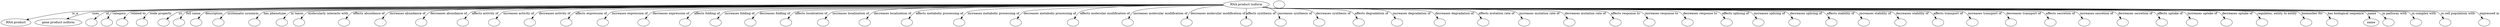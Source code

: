digraph {
	graph [bb="0,0,9456.1,122"];
	node [label="\N"];
	"RNA product isoform"	 [height=0.5,
		label="RNA product isoform",
		pos="4760.5,104",
		width=2.4234];
	"RNA product"	 [height=0.5,
		pos="57.52,18",
		width=1.5978];
	"RNA product isoform" -> "RNA product"	 [label=is_a,
		lp="301.8,61",
		pos="e,100.33,30.254 4673.1,103.75 4067.8,101.95 516,90.45 289.97,68 227.4,61.786 156.99,45.265 110.23,32.902"];
	"gene product isoform"	 [height=0.5,
		pos="218.52,18",
		width=2.3819];
	"RNA product isoform" -> "gene product isoform"	 [label=uses,
		lp="384.57,61",
		pos="e,256.92,34.116 4673.3,103.65 4065.3,101.18 482.5,85.9 372.41,68 335.88,62.061 296.19,48.993 266.27,37.706"];
	id	 [color=black,
		height=0.5,
		label="",
		pos="349.52,18",
		width=0.75];
	"RNA product isoform" -> id	 [color=black,
		label=id,
		lp="436.96,61",
		pos="e,366.53,32.368 4672.9,103.92 4068.3,103.31 536.31,98.43 430.63,68 410.3,62.146 390.04,49.661 374.85,38.632",
		style=solid];
	category	 [color=black,
		height=0.5,
		label="",
		pos="421.52,18",
		width=0.75];
	"RNA product isoform" -> category	 [color=black,
		label=category,
		lp="487.62,61",
		pos="e,430.67,35.326 4672.8,103.77 4065.9,102.1 512.68,91.319 463.33,68 452.36,62.819 443.25,53.211 436.36,43.791",
		style=solid];
	"related to"	 [color=black,
		height=0.5,
		label="",
		pos="493.52,18",
		width=0.75];
	"RNA product isoform" -> "related to"	 [color=black,
		label="related to",
		lp="558.76,61",
		pos="e,501.62,35.287 4673.3,103.78 4073.2,102.19 580.12,91.9 532.05,68 521.64,62.824 513.24,53.351 506.97,44.031",
		style=solid];
	"node property"	 [color=black,
		height=0.5,
		label="",
		pos="566.52,18",
		width=0.75];
	"RNA product isoform" -> "node property"	 [color=black,
		label="node property",
		lp="644.59,61",
		pos="e,574.73,35.291 4672.9,103.76 4077.8,102.08 652.61,91.366 605.38,68 594.92,62.828 586.46,53.356 580.13,44.035",
		style=solid];
	iri	 [color=black,
		height=0.5,
		label="",
		pos="638.52,18",
		width=0.75];
	"RNA product isoform" -> iri	 [color=black,
		label=iri,
		lp="723.74,61",
		pos="e,654.92,32.359 4673.2,103.89 4093,103.05 815.23,97.062 717.08,68 697.25,62.13 677.63,49.645 662.95,38.62",
		style=solid];
	"full name"	 [color=black,
		height=0.5,
		label="",
		pos="710.52,18",
		width=0.75];
	"RNA product isoform" -> "full name"	 [color=black,
		label="full name",
		lp="777.15,61",
		pos="e,719.01,35.3 4673.2,103.73 4091.1,101.85 795.89,90.274 750.26,68 739.58,62.786 730.88,53.173 724.37,43.759",
		style=solid];
	description	 [color=black,
		height=0.5,
		label="",
		pos="782.52,18",
		width=0.75];
	"RNA product isoform" -> description	 [color=black,
		label=description,
		lp="856.62,61",
		pos="e,791.98,35.333 4673,103.69 4096.7,101.61 870.43,89.022 825.31,68 814.21,62.828 804.9,53.221 797.84,43.8",
		style=solid];
	"systematic synonym"	 [color=black,
		height=0.5,
		label="",
		pos="864.52,18",
		width=0.75];
	"RNA product isoform" -> "systematic synonym"	 [color=black,
		label="systematic synonym",
		lp="968.49,61",
		pos="e,874.68,34.869 4673,103.66 4104.4,101.36 955.04,87.739 910.58,68 898.74,62.74 888.58,52.79 880.84,43.143",
		style=solid];
	"has phenotype"	 [color=black,
		height=0.5,
		label="",
		pos="1001.5,18",
		width=0.75];
	"RNA product isoform" -> "has phenotype"	 [color=black,
		label="has phenotype",
		lp="1087.8,61",
		pos="e,1011.5,34.862 4673,103.63 4116.3,101.2 1089.8,87.138 1047,68 1035.3,62.731 1025.2,52.781 1017.6,43.135",
		style=solid];
	"in taxon"	 [color=black,
		height=0.5,
		label="",
		pos="1102.5,18",
		width=0.75];
	"RNA product isoform" -> "in taxon"	 [color=black,
		label="in taxon",
		lp="1174.3,61",
		pos="e,1113.4,34.887 4673.3,103.59 4126.5,100.94 1192.8,85.923 1151,68 1138.7,62.71 1127.9,52.615 1119.7,42.874",
		style=solid];
	"molecularly interacts with"	 [color=black,
		height=0.5,
		label="",
		pos="1174.5,18",
		width=0.75];
	"RNA product isoform" -> "molecularly interacts with"	 [color=black,
		label="molecularly interacts with",
		lp="1291.6,61",
		pos="e,1184.3,35.339 4673.2,103.6 4132,101.04 1258.8,86.602 1218.3,68 1207,62.782 1197.4,53.033 1190.1,43.519",
		style=solid];
	"affects abundance of"	 [color=black,
		height=0.5,
		label="",
		pos="1341.5,18",
		width=0.75];
	"RNA product isoform" -> "affects abundance of"	 [color=black,
		label="affects abundance of",
		lp="1446.3,61",
		pos="e,1351.8,34.866 4673.1,103.54 4147.4,100.69 1426.6,85.122 1387.9,68 1376,62.736 1365.8,52.786 1358,43.14",
		style=solid];
	"increases abundance of"	 [color=black,
		height=0.5,
		label="",
		pos="1480.5,18",
		width=0.75];
	"RNA product isoform" -> "increases abundance of"	 [color=black,
		label="increases abundance of",
		lp="1592.4,61",
		pos="e,1490.7,34.862 4673,103.5 4159.9,100.48 1563.7,84.435 1526.7,68 1514.8,62.73 1504.7,52.78 1496.9,43.134",
		style=solid];
	"decreases abundance of"	 [color=black,
		height=0.5,
		label="",
		pos="1633.5,18",
		width=0.75];
	"RNA product isoform" -> "decreases abundance of"	 [color=black,
		label="decreases abundance of",
		lp="1745.6,61",
		pos="e,1643.6,34.856 4673,103.93 4178.1,103.43 1749.5,99.35 1679.4,68 1667.6,62.723 1657.4,52.772 1649.7,43.127",
		style=solid];
	"affects activity of"	 [color=black,
		height=0.5,
		label="",
		pos="1788.5,18",
		width=0.75];
	"RNA product isoform" -> "affects activity of"	 [color=black,
		label="affects activity of",
		lp="1884.4,61",
		pos="e,1798.8,34.857 4673.1,103.87 4193.7,103.04 1901.3,97.543 1834.8,68 1822.9,62.725 1812.7,52.773 1804.9,43.129",
		style=solid];
	"increases activity of"	 [color=black,
		height=0.5,
		label="",
		pos="1909.5,18",
		width=0.75];
	"RNA product isoform" -> "increases activity of"	 [color=black,
		label="increases activity of",
		lp="2012.5,61",
		pos="e,1919.7,34.853 4673,103.82 4205.1,102.77 2019.1,96.348 1955.6,68 1943.7,62.719 1933.6,52.766 1925.8,43.123",
		style=solid];
	"decreases activity of"	 [color=black,
		height=0.5,
		label="",
		pos="2044.5,18",
		width=0.75];
	"RNA product isoform" -> "decreases activity of"	 [color=black,
		label="decreases activity of",
		lp="2147.7,61",
		pos="e,2054.6,34.847 4673.1,103.77 4219.3,102.46 2150.5,95.031 2090.2,68 2078.5,62.711 2068.4,52.758 2060.7,43.115",
		style=solid];
	"affects expression of"	 [color=black,
		height=0.5,
		label="",
		pos="2181.5,18",
		width=0.75];
	"RNA product isoform" -> "affects expression of"	 [color=black,
		label="affects expression of",
		lp="2286.3,61",
		pos="e,2191.8,34.85 4672.9,103.7 4233.2,102.05 2284.9,93.357 2227.9,68 2216,62.715 2205.8,52.762 2198,43.119",
		style=solid];
	"increases expression of"	 [color=black,
		height=0.5,
		label="",
		pos="2320.5,18",
		width=0.75];
	"RNA product isoform" -> "increases expression of"	 [color=black,
		label="increases expression of",
		lp="2432.4,61",
		pos="e,2330.7,34.844 4673.2,103.63 4248.9,101.69 2420.3,91.976 2366.7,68 2354.8,62.707 2344.7,52.753 2336.9,43.111",
		style=solid];
	"decreases expression of"	 [color=black,
		height=0.5,
		label="",
		pos="2473.5,18",
		width=0.75];
	"RNA product isoform" -> "decreases expression of"	 [color=black,
		label="decreases expression of",
		lp="2585.6,61",
		pos="e,2483.6,34.836 4673.1,103.54 4265.5,101.26 2569.3,90.455 2519.4,68 2507.6,62.697 2497.4,52.742 2489.7,43.102",
		style=solid];
	"affects folding of"	 [color=black,
		height=0.5,
		label="",
		pos="2628.5,18",
		width=0.75];
	"RNA product isoform" -> "affects folding of"	 [color=black,
		label="affects folding of",
		lp="2722.6,61",
		pos="e,2638.6,34.831 4673,103.43 4283.1,100.77 2720.6,88.819 2674.4,68 2662.6,62.69 2652.5,52.734 2644.8,43.095",
		style=solid];
	"increases folding of"	 [color=black,
		height=0.5,
		label="",
		pos="2747.5,18",
		width=0.75];
	"RNA product isoform" -> "increases folding of"	 [color=black,
		label="increases folding of",
		lp="2848.7,61",
		pos="e,2757.5,34.824 4673,103.34 4297.2,100.38 2836.5,87.627 2793.1,68 2781.4,62.682 2771.3,52.724 2763.6,43.086",
		style=solid];
	"decreases folding of"	 [color=black,
		height=0.5,
		label="",
		pos="2880.5,18",
		width=0.75];
	"RNA product isoform" -> "decreases folding of"	 [color=black,
		label="decreases folding of",
		lp="2982.9,61",
		pos="e,2890.5,34.815 4673.2,103.22 4313.9,99.916 2966,86.304 2925.8,68 2914.1,62.67 2904.1,52.711 2896.5,43.075",
		style=solid];
	"affects localization of"	 [color=black,
		height=0.5,
		label="",
		pos="3016.5,18",
		width=0.75];
	"RNA product isoform" -> "affects localization of"	 [color=black,
		label="affects localization of",
		lp="3122,61",
		pos="e,3026.4,34.806 4673.1,103.09 4330.8,99.389 3098.4,84.93 3061.5,68 3049.8,62.658 3039.9,52.697 3032.4,43.063",
		style=solid];
	"increases localization of"	 [color=black,
		height=0.5,
		label="",
		pos="3160.5,18",
		width=0.75];
	"RNA product isoform" -> "increases localization of"	 [color=black,
		label="increases localization of",
		lp="3273.2,61",
		pos="e,3170.3,34.795 4673.2,102.91 4350,98.777 3238.8,83.458 3205.3,68 3193.6,62.644 3183.8,52.68 3176.3,43.049",
		style=solid];
	"decreases localization of"	 [color=black,
		height=0.5,
		label="",
		pos="3318.5,18",
		width=0.75];
	"RNA product isoform" -> "decreases localization of"	 [color=black,
		label="decreases localization of",
		lp="3432.3,61",
		pos="e,3328.5,35.274 4673.2,103.66 4376.5,102.26 3422.4,95.627 3362.9,68 3351.5,62.7 3341.8,52.939 3334.4,43.438",
		style=solid];
	"affects metabolic processing of"	 [color=black,
		height=0.5,
		label="",
		pos="3479.5,18",
		width=0.75];
	"RNA product isoform" -> "affects metabolic processing of"	 [color=black,
		label="affects metabolic processing of",
		lp="3609.7,61",
		pos="e,3489,35.244 4673.3,103.4 4399.7,101.26 3574,92.77 3522.2,68 3511.2,62.716 3501.9,53.092 3494.8,43.687",
		style=solid];
	"increases metabolic processing of"	 [color=black,
		height=0.5,
		label="",
		pos="3676.5,18",
		width=0.75];
	"RNA product isoform" -> "increases metabolic processing of"	 [color=black,
		label="increases metabolic processing of",
		lp="3812.8,61",
		pos="e,3685.6,35.208 4673.2,102.93 4430,99.679 3760.5,88.882 3718,68 3707.1,62.672 3698.1,53.04 3691.3,43.642",
		style=solid];
	"decreases metabolic processing of"	 [color=black,
		height=0.5,
		label="",
		pos="3888.5,18",
		width=0.75];
	"RNA product isoform" -> "decreases metabolic processing of"	 [color=black,
		label="decreases metabolic processing of",
		lp="4024,61",
		pos="e,3896.9,35.148 4673.6,102.19 4466.7,97.638 3960.4,84.825 3927.7,68 3917.3,62.652 3908.8,53.149 3902.4,43.854",
		style=solid];
	"affects molecular modification of"	 [color=black,
		height=0.5,
		label="",
		pos="4102.5,18",
		width=0.75];
	"RNA product isoform" -> "affects molecular modification of"	 [color=black,
		label="affects molecular modification of",
		lp="4230.5,61",
		pos="e,4109.5,35.524 4673.1,103.21 4512.3,101.13 4182,93.754 4136.6,68 4127.1,62.643 4119.7,53.445 4114.3,44.387",
		style=solid];
	"increases molecular modification of"	 [color=black,
		height=0.5,
		label="",
		pos="4311.5,18",
		width=0.75];
	"RNA product isoform" -> "increases molecular modification of"	 [color=black,
		label="increases molecular modification of",
		lp="4439.6,61",
		pos="e,4316.6,35.822 4674.2,100.93 4559.1,96.189 4366.7,85.72 4339.3,68 4331,62.611 4324.9,53.816 4320.6,45.094",
		style=solid];
	"decreases molecular modification of"	 [color=black,
		height=0.5,
		label="",
		pos="4534.5,18",
		width=0.75];
	"RNA product isoform" -> "decreases molecular modification of"	 [color=black,
		label="decreases molecular modification of",
		lp="4655.8,61",
		pos="e,4537.1,36.346 4678.2,97.877 4629.2,92.69 4573,83.535 4554,68 4547.2,62.462 4542.8,54.266 4539.9,46.103",
		style=solid];
	"affects synthesis of"	 [color=black,
		height=0.5,
		label="",
		pos="4760.5,18",
		width=0.75];
	"RNA product isoform" -> "affects synthesis of"	 [color=black,
		label="affects synthesis of",
		lp="4814,61",
		pos="e,4760.5,36.212 4760.5,85.762 4760.5,74.36 4760.5,59.434 4760.5,46.494",
		style=solid];
	"increases synthesis of"	 [color=black,
		height=0.5,
		label="",
		pos="4890.5,18",
		width=0.75];
	"RNA product isoform" -> "increases synthesis of"	 [color=black,
		label="increases synthesis of",
		lp="4939.2,61",
		pos="e,4886.5,35.894 4825.5,91.941 4841,86.626 4856.5,78.983 4868.5,68 4875.1,62.005 4879.8,53.687 4883.1,45.554",
		style=solid];
	"decreases synthesis of"	 [color=black,
		height=0.5,
		label="",
		pos="5034.5,18",
		width=0.75];
	"RNA product isoform" -> "decreases synthesis of"	 [color=black,
		label="decreases synthesis of",
		lp="5079.3,61",
		pos="e,5028.2,35.727 4823.7,91.568 4834.6,89.585 4845.9,87.647 4856.5,86 4889,80.965 4975.8,85.727 5003.5,68 5012.2,62.447 5018.9,53.5 \
5023.7,44.698",
		style=solid];
	"affects degradation of"	 [color=black,
		height=0.5,
		label="",
		pos="5181.5,18",
		width=0.75];
	"RNA product isoform" -> "affects degradation of"	 [color=black,
		label="affects degradation of",
		lp="5222.4,61",
		pos="e,5173.9,35.529 4822.3,91.256 4833.7,89.247 4845.4,87.382 4856.5,86 4920.4,78.056 5089.2,99.103 5145.5,68 5155.2,62.649 5163,53.452 \
5168.7,44.393",
		style=solid];
	"increases degradation of"	 [color=black,
		height=0.5,
		label="",
		pos="5326.5,18",
		width=0.75];
	"RNA product isoform" -> "increases degradation of"	 [color=black,
		label="increases degradation of",
		lp="5373.5,61",
		pos="e,5318.2,35.152 4821.8,91.158 4833.3,89.134 4845.2,87.287 4856.5,86 4904.1,80.569 5244.9,89.923 5287.5,68 5297.9,62.658 5306.4,53.156 \
5312.7,43.86",
		style=solid];
	"decreases degradation of"	 [color=black,
		height=0.5,
		label="",
		pos="5485.5,18",
		width=0.75];
	"RNA product isoform" -> "decreases degradation of"	 [color=black,
		label="decreases degradation of",
		lp="5532.7,61",
		pos="e,5476.9,35.21 4821.5,91.1 4833.1,89.067 4845.1,87.233 4856.5,86 4921.6,78.946 5386.9,97.261 5445.5,68 5456.2,62.675 5464.9,53.043 \
5471.5,43.645",
		style=solid];
	"affects mutation rate of"	 [color=black,
		height=0.5,
		label="",
		pos="5646.5,18",
		width=0.75];
	"RNA product isoform" -> "affects mutation rate of"	 [color=black,
		label="affects mutation rate of",
		lp="5688.5,61",
		pos="e,5637.6,35.249 4821.5,91.04 4833.1,89.013 4845.1,87.196 4856.5,86 4897.9,81.651 5568.1,86.255 5605.5,68 5616.3,62.723 5625.3,53.099 \
5632,43.694",
		style=solid];
	"increases mutation rate of"	 [color=black,
		height=0.5,
		label="",
		pos="5799.5,18",
		width=0.75];
	"RNA product isoform" -> "increases mutation rate of"	 [color=black,
		label="increases mutation rate of",
		lp="5848.6,61",
		pos="e,5790.3,35.277 4821.2,91.047 4832.9,89.006 4845,87.182 4856.5,86 4906.3,80.869 5712.4,89.599 5757.5,68 5768.5,62.758 5777.6,53.14 \
5784.6,43.729",
		style=solid];
	"decreases mutation rate of"	 [color=black,
		height=0.5,
		label="",
		pos="5966.5,18",
		width=0.75];
	"RNA product isoform" -> "decreases mutation rate of"	 [color=black,
		label="decreases mutation rate of",
		lp="6016.8,61",
		pos="e,5957.3,35.291 4821.2,91.018 4832.9,88.979 4845,87.164 4856.5,86 4915.6,80.011 5870.9,93.517 5924.5,68 5935.5,62.775 5944.6,53.16 \
5951.6,43.747",
		style=solid];
	"affects response to"	 [color=black,
		height=0.5,
		label="",
		pos="6136.5,18",
		width=0.75];
	"RNA product isoform" -> "affects response to"	 [color=black,
		label="affects response to",
		lp="6165.5,61",
		pos="e,6127.3,35.301 4821.2,90.997 4832.9,88.96 4845,87.151 4856.5,86 4925,79.137 6032.4,97.506 6094.5,68 6105.5,62.788 6114.6,53.174 \
6121.6,43.76",
		style=solid];
	"increases response to"	 [color=black,
		height=0.5,
		label="",
		pos="6263.5,18",
		width=0.75];
	"RNA product isoform" -> "increases response to"	 [color=black,
		label="increases response to",
		lp="6299.6,61",
		pos="e,6254.3,35.307 4821.2,90.984 4832.9,88.948 4845,87.143 4856.5,86 4894.3,82.242 6187.3,84.243 6221.5,68 6232.5,62.795 6241.6,53.183 \
6248.6,43.767",
		style=solid];
	"decreases response to"	 [color=black,
		height=0.5,
		label="",
		pos="6404.5,18",
		width=0.75];
	"RNA product isoform" -> "decreases response to"	 [color=black,
		label="decreases response to",
		lp="6441.8,61",
		pos="e,6395.3,35.313 4821,91.018 4832.7,88.965 4845,87.144 4856.5,86 4898.2,81.88 6324.7,85.897 6362.5,68 6373.5,62.802 6382.7,53.191 \
6389.6,43.774",
		style=solid];
	"affects splicing of"	 [color=black,
		height=0.5,
		label="",
		pos="6548.5,18",
		width=0.75];
	"RNA product isoform" -> "affects splicing of"	 [color=black,
		label="affects splicing of",
		lp="6575.5,61",
		pos="e,6539.3,35.317 4821,91.008 4832.7,88.956 4845,87.138 4856.5,86 4902.1,81.509 6465.1,87.587 6506.5,68 6517.5,62.807 6526.7,53.198 \
6533.6,43.78",
		style=solid];
	"increases splicing of"	 [color=black,
		height=0.5,
		label="",
		pos="6671.5,18",
		width=0.75];
	"RNA product isoform" -> "increases splicing of"	 [color=black,
		label="increases splicing of",
		lp="6705.7,61",
		pos="e,6662.3,35.32 4821,91.001 4832.7,88.949 4845,87.134 4856.5,86 4905.5,81.193 6585,89.03 6629.5,68 6640.5,62.812 6649.7,53.202 6656.6,\
43.784",
		style=solid];
	"decreases splicing of"	 [color=black,
		height=0.5,
		label="",
		pos="6808.5,18",
		width=0.75];
	"RNA product isoform" -> "decreases splicing of"	 [color=black,
		label="decreases splicing of",
		lp="6843.8,61",
		pos="e,6799.3,35.324 4821,90.994 4832.7,88.943 4845,87.129 4856.5,86 4909.3,80.841 6718.5,90.637 6766.5,68 6777.5,62.816 6786.7,53.207 \
6793.6,43.788",
		style=solid];
	"affects stability of"	 [color=black,
		height=0.5,
		label="",
		pos="6948.5,18",
		width=0.75];
	"RNA product isoform" -> "affects stability of"	 [color=black,
		label="affects stability of",
		lp="6975.9,61",
		pos="e,6939.3,35.327 4821,90.988 4832.7,88.938 4845,87.126 4856.5,86 4913.2,80.481 6855,92.279 6906.5,68 6917.5,62.819 6926.7,53.211 \
6933.6,43.792",
		style=solid];
	"increases stability of"	 [color=black,
		height=0.5,
		label="",
		pos="7072.5,18",
		width=0.75];
	"RNA product isoform" -> "increases stability of"	 [color=black,
		label="increases stability of",
		lp="7107.1,61",
		pos="e,7063.3,35.329 4821,90.984 4832.7,88.933 4845,87.123 4856.5,86 4916.6,80.162 6975.9,93.734 7030.5,68 7041.5,62.822 7050.7,53.214 \
7057.6,43.795",
		style=solid];
	"decreases stability of"	 [color=black,
		height=0.5,
		label="",
		pos="7210.5,18",
		width=0.75];
	"RNA product isoform" -> "decreases stability of"	 [color=black,
		label="decreases stability of",
		lp="7246.2,61",
		pos="e,7201.3,35.331 4821,90.979 4832.7,88.929 4845,87.12 4856.5,86 4920.4,79.808 7110.4,95.353 7168.5,68 7179.5,62.825 7188.7,53.218 \
7195.6,43.797",
		style=solid];
	"affects transport of"	 [color=black,
		height=0.5,
		label="",
		pos="7350.5,18",
		width=0.75];
	"RNA product isoform" -> "affects transport of"	 [color=black,
		label="affects transport of",
		lp="7380.3,61",
		pos="e,7341.3,35.333 4821,90.975 4832.7,88.926 4845,87.117 4856.5,86 4924.3,79.448 7246.9,96.996 7308.5,68 7319.5,62.827 7328.7,53.22 \
7335.6,43.8",
		style=solid];
	"increases transport of"	 [color=black,
		height=0.5,
		label="",
		pos="7478.5,18",
		width=0.75];
	"RNA product isoform" -> "increases transport of"	 [color=black,
		label="increases transport of",
		lp="7515.4,61",
		pos="e,7469.3,35.335 4821,90.971 4832.7,88.922 4845,87.115 4856.5,86 4927.9,79.119 7371.7,98.498 7436.5,68 7447.5,62.829 7456.7,53.223 \
7463.6,43.802",
		style=solid];
	"decreases transport of"	 [color=black,
		height=0.5,
		label="",
		pos="7621.5,18",
		width=0.75];
	"RNA product isoform" -> "decreases transport of"	 [color=black,
		label="decreases transport of",
		lp="7659.5,61",
		pos="e,7612.3,35.336 4821,90.968 4832.7,88.919 4845,87.113 4856.5,86 4894.2,82.376 7545.3,84.088 7579.5,68 7590.5,62.831 7599.7,53.225 \
7606.6,43.804",
		style=solid];
	"affects secretion of"	 [color=black,
		height=0.5,
		label="",
		pos="7766.5,18",
		width=0.75];
	"RNA product isoform" -> "affects secretion of"	 [color=black,
		label="affects secretion of",
		lp="7796.6,61",
		pos="e,7757.3,35.338 4821,90.965 4832.7,88.917 4845,87.111 4856.5,86 4896.2,82.189 7688.5,84.938 7724.5,68 7735.5,62.833 7744.7,53.227 \
7751.6,43.806",
		style=solid];
	"increases secretion of"	 [color=black,
		height=0.5,
		label="",
		pos="7895.5,18",
		width=0.75];
	"RNA product isoform" -> "increases secretion of"	 [color=black,
		label="increases secretion of",
		lp="7932.8,61",
		pos="e,7886.3,35.339 4821,90.962 4832.7,88.914 4845,87.11 4856.5,86 4898,82.023 7815.8,85.695 7853.5,68 7864.5,62.834 7873.7,53.229 7880.6,\
43.807",
		style=solid];
	"decreases secretion of"	 [color=black,
		height=0.5,
		label="",
		pos="8038.5,18",
		width=0.75];
	"RNA product isoform" -> "decreases secretion of"	 [color=black,
		label="decreases secretion of",
		lp="8076.9,61",
		pos="e,8029.3,35.34 4821,90.96 4832.7,88.912 4845,87.108 4856.5,86 4899.9,81.84 7957,86.534 7996.5,68 8007.5,62.836 8016.7,53.231 8023.6,\
43.809",
		style=solid];
	"affects uptake of"	 [color=black,
		height=0.5,
		label="",
		pos="8184.5,18",
		width=0.75];
	"RNA product isoform" -> "affects uptake of"	 [color=black,
		label="affects uptake of",
		lp="8208,61",
		pos="e,8175.3,35.341 4821,90.957 4832.7,88.91 4845,87.107 4856.5,86 4902,81.652 8101.2,87.39 8142.5,68 8153.5,62.837 8162.7,53.232 8169.6,\
43.81",
		style=solid];
	"increases uptake of"	 [color=black,
		height=0.5,
		label="",
		pos="8300.5,18",
		width=0.75];
	"RNA product isoform" -> "increases uptake of"	 [color=black,
		label="increases uptake of",
		lp="8331.2,61",
		pos="e,8291.3,35.342 4821,90.956 4832.7,88.908 4845,87.106 4856.5,86 4903.6,81.503 8215.7,88.071 8258.5,68 8269.5,62.838 8278.7,53.234 \
8285.6,43.811",
		style=solid];
	"decreases uptake of"	 [color=black,
		height=0.5,
		label="",
		pos="8430.5,18",
		width=0.75];
	"RNA product isoform" -> "decreases uptake of"	 [color=black,
		label="decreases uptake of",
		lp="8462.3,61",
		pos="e,8421.3,35.343 4821,90.954 4832.7,88.907 4845,87.104 4856.5,86 4905.4,81.336 8344.1,88.834 8388.5,68 8399.5,62.839 8408.7,53.235 \
8415.6,43.812",
		style=solid];
	"regulates, entity to entity"	 [color=black,
		height=0.5,
		label="",
		pos="8563.5,18",
		width=0.75];
	"RNA product isoform" -> "regulates, entity to entity"	 [color=black,
		label="regulates, entity to entity",
		lp="8610.1,61",
		pos="e,8554.3,35.344 4821,90.952 4832.7,88.905 4845,87.103 4856.5,86 4907.2,81.165 8475.4,89.614 8521.5,68 8532.5,62.84 8541.7,53.236 \
8548.6,43.813",
		style=solid];
	"biomarker for"	 [color=black,
		height=0.5,
		label="",
		pos="8725.5,18",
		width=0.75];
	"RNA product isoform" -> "biomarker for"	 [color=black,
		label="biomarker for",
		lp="8741.2,61",
		pos="e,8716.3,35.345 4821,90.95 4832.7,88.903 4845,87.102 4856.5,86 4909.4,80.957 8635.4,90.564 8683.5,68 8694.5,62.842 8703.7,53.237 \
8710.6,43.814",
		style=solid];
	"has biological sequence"	 [color=black,
		height=0.5,
		label="",
		pos="8825.5,18",
		width=0.75];
	"RNA product isoform" -> "has biological sequence"	 [color=black,
		label="has biological sequence",
		lp="8869,61",
		pos="e,8816.3,35.345 4821,90.949 4832.7,88.902 4845,87.101 4856.5,86 4910.8,80.828 8734.1,91.151 8783.5,68 8794.5,62.842 8803.7,53.238 \
8810.6,43.815",
		style=solid];
	name	 [height=0.5,
		pos="8970.5,18",
		width=0.81271];
	"RNA product isoform" -> name	 [color=black,
		label=name,
		lp="8969.7,61",
		pos="e,8964.7,35.69 4821,90.948 4832.7,88.901 4845,87.1 4856.5,86 4913,80.628 8890,95.689 8939.5,68 8948.6,62.892 8955.4,53.868 8960.3,\
44.879",
		style=solid];
	"in pathway with"	 [color=black,
		height=0.5,
		label="",
		pos="9044.5,18",
		width=0.75];
	"RNA product isoform" -> "in pathway with"	 [color=black,
		label="in pathway with",
		lp="9056.6,61",
		pos="e,9031.8,34.474 4821,90.947 4832.7,88.9 4845,87.1 4856.5,86 4913.7,80.565 8934.9,88.571 8988.5,68 9002.5,62.639 9015.2,52.038 9024.9,\
41.972",
		style=solid];
	"in complex with"	 [color=black,
		height=0.5,
		label="",
		pos="9147.5,18",
		width=0.75];
	"RNA product isoform" -> "in complex with"	 [color=black,
		label="in complex with",
		lp="9170,61",
		pos="e,9138.3,35.347 4821,90.946 4832.7,88.899 4845,87.099 4856.5,86 4915.3,80.414 9052.1,93.04 9105.5,68 9116.5,62.844 9125.7,53.24 \
9132.6,43.817",
		style=solid];
	"in cell population with"	 [color=black,
		height=0.5,
		label="",
		pos="9261.5,18",
		width=0.75];
	"RNA product isoform" -> "in cell population with"	 [color=black,
		label="in cell population with",
		lp="9301.7,61",
		pos="e,9252.3,35.347 4821,90.945 4832.7,88.898 4845,87.099 4856.5,86 4916.8,80.268 9164.6,93.708 9219.5,68 9230.5,62.845 9239.7,53.241 \
9246.6,43.818",
		style=solid];
	"expressed in"	 [color=black,
		height=0.5,
		label="",
		pos="9410.5,18",
		width=0.75];
	"RNA product isoform" -> "expressed in"	 [color=black,
		label="expressed in",
		lp="9421.3,61",
		pos="e,9401.3,35.348 4821,90.944 4832.7,88.897 4845,87.098 4856.5,86 4918.9,80.076 9311.8,94.583 9368.5,68 9379.5,62.845 9388.7,53.242 \
9395.6,43.818",
		style=solid];
	"macromolecular machine name"	 [color=black,
		height=0.5,
		label="",
		pos="4892.5,104",
		width=0.75];
}
